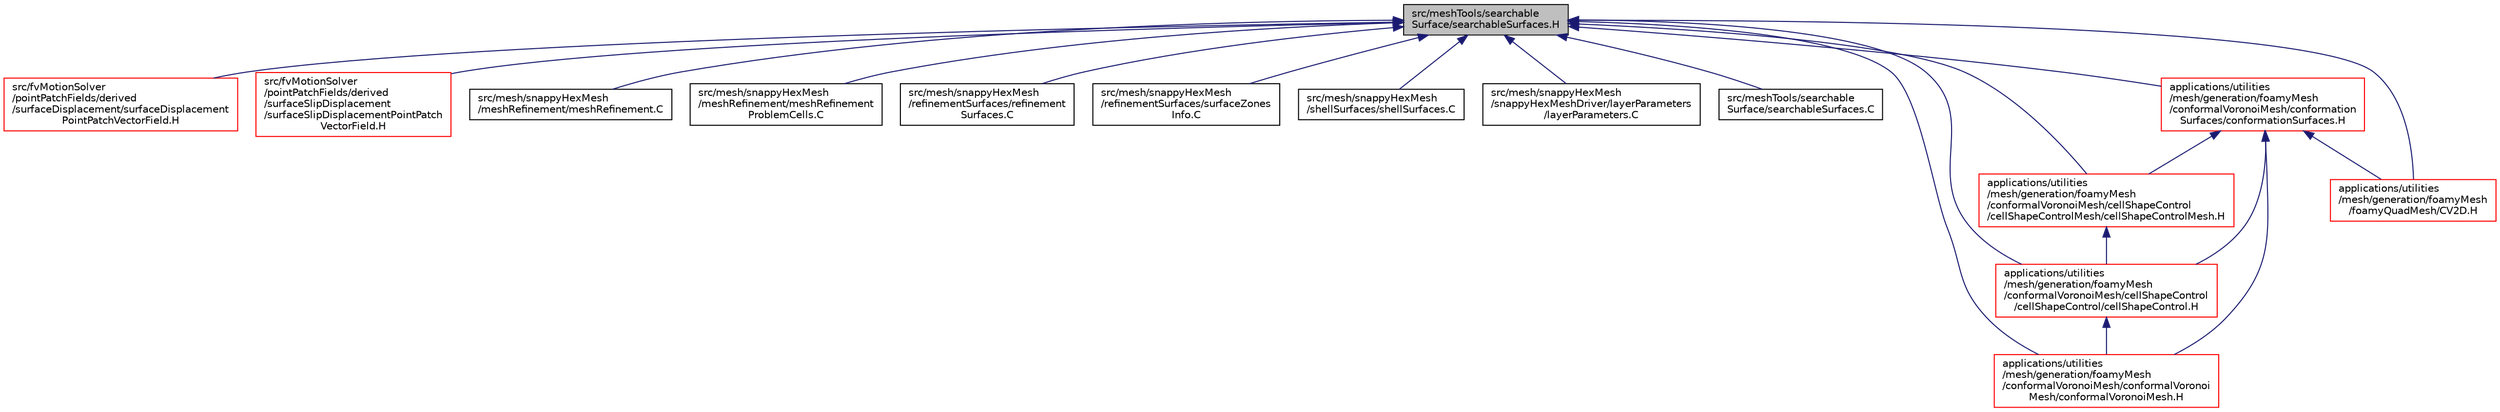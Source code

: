 digraph "src/meshTools/searchableSurface/searchableSurfaces.H"
{
  bgcolor="transparent";
  edge [fontname="Helvetica",fontsize="10",labelfontname="Helvetica",labelfontsize="10"];
  node [fontname="Helvetica",fontsize="10",shape=record];
  Node178 [label="src/meshTools/searchable\lSurface/searchableSurfaces.H",height=0.2,width=0.4,color="black", fillcolor="grey75", style="filled", fontcolor="black"];
  Node178 -> Node179 [dir="back",color="midnightblue",fontsize="10",style="solid",fontname="Helvetica"];
  Node179 [label="src/fvMotionSolver\l/pointPatchFields/derived\l/surfaceDisplacement/surfaceDisplacement\lPointPatchVectorField.H",height=0.2,width=0.4,color="red",URL="$a05195.html"];
  Node178 -> Node181 [dir="back",color="midnightblue",fontsize="10",style="solid",fontname="Helvetica"];
  Node181 [label="src/fvMotionSolver\l/pointPatchFields/derived\l/surfaceSlipDisplacement\l/surfaceSlipDisplacementPointPatch\lVectorField.H",height=0.2,width=0.4,color="red",URL="$a05201.html"];
  Node178 -> Node183 [dir="back",color="midnightblue",fontsize="10",style="solid",fontname="Helvetica"];
  Node183 [label="src/mesh/snappyHexMesh\l/meshRefinement/meshRefinement.C",height=0.2,width=0.4,color="black",URL="$a07733.html"];
  Node178 -> Node184 [dir="back",color="midnightblue",fontsize="10",style="solid",fontname="Helvetica"];
  Node184 [label="src/mesh/snappyHexMesh\l/meshRefinement/meshRefinement\lProblemCells.C",height=0.2,width=0.4,color="black",URL="$a07745.html"];
  Node178 -> Node185 [dir="back",color="midnightblue",fontsize="10",style="solid",fontname="Helvetica"];
  Node185 [label="src/mesh/snappyHexMesh\l/refinementSurfaces/refinement\lSurfaces.C",height=0.2,width=0.4,color="black",URL="$a07769.html"];
  Node178 -> Node186 [dir="back",color="midnightblue",fontsize="10",style="solid",fontname="Helvetica"];
  Node186 [label="src/mesh/snappyHexMesh\l/refinementSurfaces/surfaceZones\lInfo.C",height=0.2,width=0.4,color="black",URL="$a07775.html"];
  Node178 -> Node187 [dir="back",color="midnightblue",fontsize="10",style="solid",fontname="Helvetica"];
  Node187 [label="src/mesh/snappyHexMesh\l/shellSurfaces/shellSurfaces.C",height=0.2,width=0.4,color="black",URL="$a07781.html"];
  Node178 -> Node188 [dir="back",color="midnightblue",fontsize="10",style="solid",fontname="Helvetica"];
  Node188 [label="src/mesh/snappyHexMesh\l/snappyHexMeshDriver/layerParameters\l/layerParameters.C",height=0.2,width=0.4,color="black",URL="$a07787.html"];
  Node178 -> Node189 [dir="back",color="midnightblue",fontsize="10",style="solid",fontname="Helvetica"];
  Node189 [label="src/meshTools/searchable\lSurface/searchableSurfaces.C",height=0.2,width=0.4,color="black",URL="$a08522.html"];
  Node178 -> Node190 [dir="back",color="midnightblue",fontsize="10",style="solid",fontname="Helvetica"];
  Node190 [label="applications/utilities\l/mesh/generation/foamyMesh\l/conformalVoronoiMesh/cellShapeControl\l/cellShapeControl/cellShapeControl.H",height=0.2,width=0.4,color="red",URL="$a18494.html"];
  Node190 -> Node192 [dir="back",color="midnightblue",fontsize="10",style="solid",fontname="Helvetica"];
  Node192 [label="applications/utilities\l/mesh/generation/foamyMesh\l/conformalVoronoiMesh/conformalVoronoi\lMesh/conformalVoronoiMesh.H",height=0.2,width=0.4,color="red",URL="$a18620.html"];
  Node178 -> Node207 [dir="back",color="midnightblue",fontsize="10",style="solid",fontname="Helvetica"];
  Node207 [label="applications/utilities\l/mesh/generation/foamyMesh\l/conformalVoronoiMesh/cellShapeControl\l/cellShapeControlMesh/cellShapeControlMesh.H",height=0.2,width=0.4,color="red",URL="$a18503.html"];
  Node207 -> Node190 [dir="back",color="midnightblue",fontsize="10",style="solid",fontname="Helvetica"];
  Node178 -> Node192 [dir="back",color="midnightblue",fontsize="10",style="solid",fontname="Helvetica"];
  Node178 -> Node209 [dir="back",color="midnightblue",fontsize="10",style="solid",fontname="Helvetica"];
  Node209 [label="applications/utilities\l/mesh/generation/foamyMesh\l/conformalVoronoiMesh/conformation\lSurfaces/conformationSurfaces.H",height=0.2,width=0.4,color="red",URL="$a18716.html"];
  Node209 -> Node190 [dir="back",color="midnightblue",fontsize="10",style="solid",fontname="Helvetica"];
  Node209 -> Node207 [dir="back",color="midnightblue",fontsize="10",style="solid",fontname="Helvetica"];
  Node209 -> Node192 [dir="back",color="midnightblue",fontsize="10",style="solid",fontname="Helvetica"];
  Node209 -> Node212 [dir="back",color="midnightblue",fontsize="10",style="solid",fontname="Helvetica"];
  Node212 [label="applications/utilities\l/mesh/generation/foamyMesh\l/foamyQuadMesh/CV2D.H",height=0.2,width=0.4,color="red",URL="$a18893.html"];
  Node178 -> Node212 [dir="back",color="midnightblue",fontsize="10",style="solid",fontname="Helvetica"];
}
